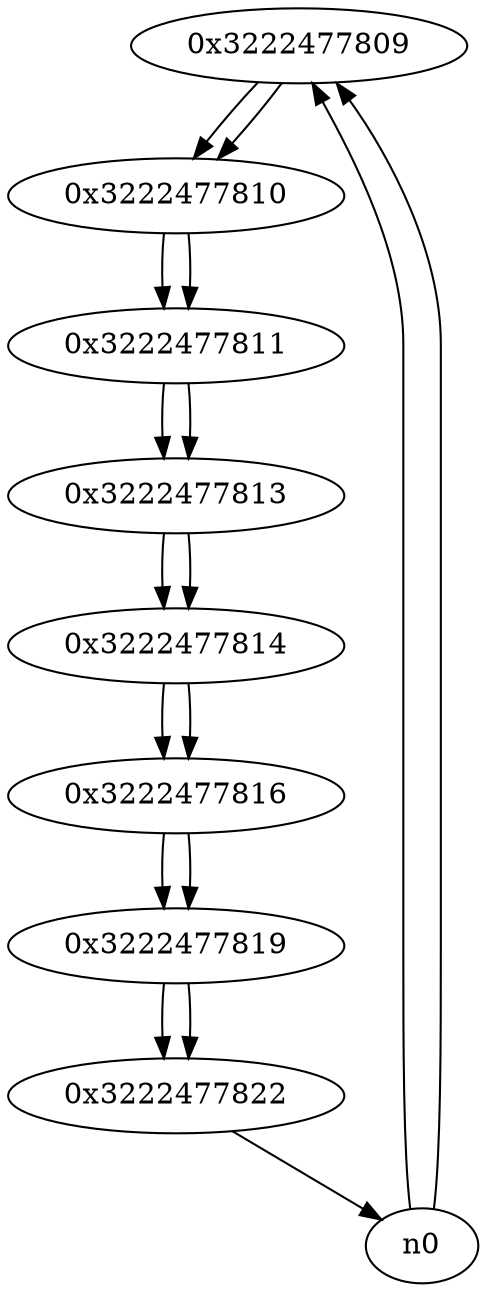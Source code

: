 digraph G{
/* nodes */
  n1 [label="0x3222477809"]
  n2 [label="0x3222477810"]
  n3 [label="0x3222477811"]
  n4 [label="0x3222477813"]
  n5 [label="0x3222477814"]
  n6 [label="0x3222477816"]
  n7 [label="0x3222477819"]
  n8 [label="0x3222477822"]
/* edges */
n1 -> n2;
n0 -> n1;
n0 -> n1;
n2 -> n3;
n1 -> n2;
n3 -> n4;
n2 -> n3;
n4 -> n5;
n3 -> n4;
n5 -> n6;
n4 -> n5;
n6 -> n7;
n5 -> n6;
n7 -> n8;
n6 -> n7;
n8 -> n0;
n7 -> n8;
}
